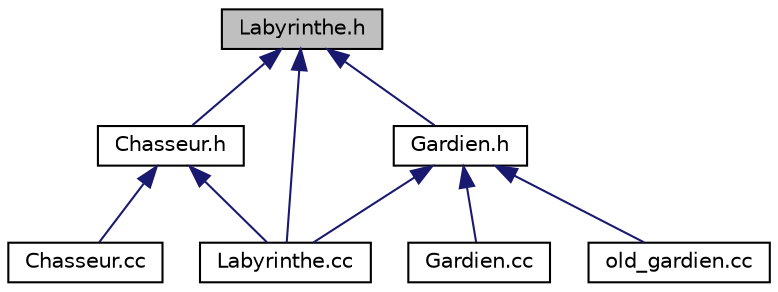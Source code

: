 digraph "Labyrinthe.h"
{
  edge [fontname="Helvetica",fontsize="10",labelfontname="Helvetica",labelfontsize="10"];
  node [fontname="Helvetica",fontsize="10",shape=record];
  Node13 [label="Labyrinthe.h",height=0.2,width=0.4,color="black", fillcolor="grey75", style="filled", fontcolor="black"];
  Node13 -> Node14 [dir="back",color="midnightblue",fontsize="10",style="solid",fontname="Helvetica"];
  Node14 [label="Chasseur.h",height=0.2,width=0.4,color="black", fillcolor="white", style="filled",URL="$Chasseur_8h.html"];
  Node14 -> Node15 [dir="back",color="midnightblue",fontsize="10",style="solid",fontname="Helvetica"];
  Node15 [label="Chasseur.cc",height=0.2,width=0.4,color="black", fillcolor="white", style="filled",URL="$Chasseur_8cc.html"];
  Node14 -> Node16 [dir="back",color="midnightblue",fontsize="10",style="solid",fontname="Helvetica"];
  Node16 [label="Labyrinthe.cc",height=0.2,width=0.4,color="black", fillcolor="white", style="filled",URL="$Labyrinthe_8cc.html"];
  Node13 -> Node17 [dir="back",color="midnightblue",fontsize="10",style="solid",fontname="Helvetica"];
  Node17 [label="Gardien.h",height=0.2,width=0.4,color="black", fillcolor="white", style="filled",URL="$Gardien_8h.html"];
  Node17 -> Node18 [dir="back",color="midnightblue",fontsize="10",style="solid",fontname="Helvetica"];
  Node18 [label="Gardien.cc",height=0.2,width=0.4,color="black", fillcolor="white", style="filled",URL="$Gardien_8cc.html"];
  Node17 -> Node16 [dir="back",color="midnightblue",fontsize="10",style="solid",fontname="Helvetica"];
  Node17 -> Node19 [dir="back",color="midnightblue",fontsize="10",style="solid",fontname="Helvetica"];
  Node19 [label="old_gardien.cc",height=0.2,width=0.4,color="black", fillcolor="white", style="filled",URL="$old__gardien_8cc.html"];
  Node13 -> Node16 [dir="back",color="midnightblue",fontsize="10",style="solid",fontname="Helvetica"];
}
